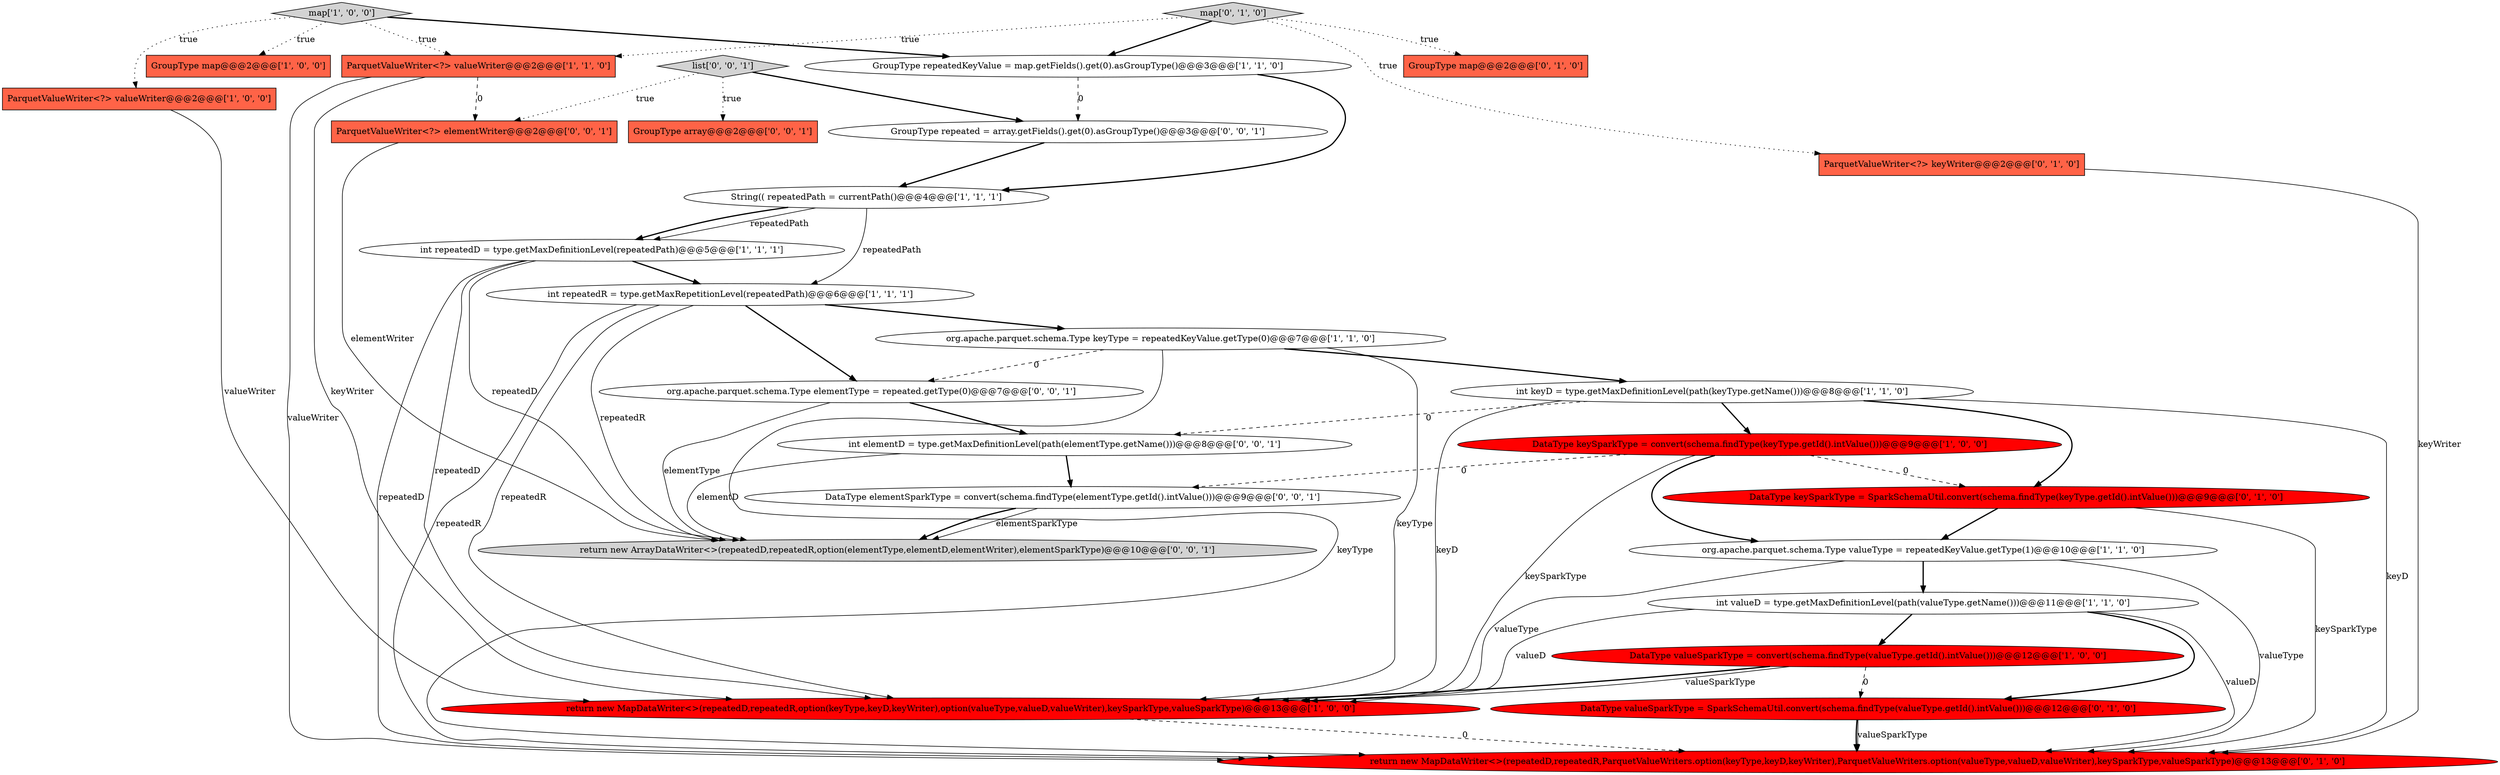 digraph {
10 [style = filled, label = "int keyD = type.getMaxDefinitionLevel(path(keyType.getName()))@@@8@@@['1', '1', '0']", fillcolor = white, shape = ellipse image = "AAA0AAABBB1BBB"];
7 [style = filled, label = "DataType keySparkType = convert(schema.findType(keyType.getId().intValue()))@@@9@@@['1', '0', '0']", fillcolor = red, shape = ellipse image = "AAA1AAABBB1BBB"];
22 [style = filled, label = "org.apache.parquet.schema.Type elementType = repeated.getType(0)@@@7@@@['0', '0', '1']", fillcolor = white, shape = ellipse image = "AAA0AAABBB3BBB"];
0 [style = filled, label = "int repeatedR = type.getMaxRepetitionLevel(repeatedPath)@@@6@@@['1', '1', '1']", fillcolor = white, shape = ellipse image = "AAA0AAABBB1BBB"];
23 [style = filled, label = "list['0', '0', '1']", fillcolor = lightgray, shape = diamond image = "AAA0AAABBB3BBB"];
19 [style = filled, label = "GroupType map@@@2@@@['0', '1', '0']", fillcolor = tomato, shape = box image = "AAA0AAABBB2BBB"];
6 [style = filled, label = "return new MapDataWriter<>(repeatedD,repeatedR,option(keyType,keyD,keyWriter),option(valueType,valueD,valueWriter),keySparkType,valueSparkType)@@@13@@@['1', '0', '0']", fillcolor = red, shape = ellipse image = "AAA1AAABBB1BBB"];
27 [style = filled, label = "GroupType repeated = array.getFields().get(0).asGroupType()@@@3@@@['0', '0', '1']", fillcolor = white, shape = ellipse image = "AAA0AAABBB3BBB"];
14 [style = filled, label = "ParquetValueWriter<?> valueWriter@@@2@@@['1', '1', '0']", fillcolor = tomato, shape = box image = "AAA0AAABBB1BBB"];
20 [style = filled, label = "DataType keySparkType = SparkSchemaUtil.convert(schema.findType(keyType.getId().intValue()))@@@9@@@['0', '1', '0']", fillcolor = red, shape = ellipse image = "AAA1AAABBB2BBB"];
21 [style = filled, label = "GroupType array@@@2@@@['0', '0', '1']", fillcolor = tomato, shape = box image = "AAA0AAABBB3BBB"];
1 [style = filled, label = "ParquetValueWriter<?> valueWriter@@@2@@@['1', '0', '0']", fillcolor = tomato, shape = box image = "AAA0AAABBB1BBB"];
5 [style = filled, label = "DataType valueSparkType = convert(schema.findType(valueType.getId().intValue()))@@@12@@@['1', '0', '0']", fillcolor = red, shape = ellipse image = "AAA1AAABBB1BBB"];
2 [style = filled, label = "map['1', '0', '0']", fillcolor = lightgray, shape = diamond image = "AAA0AAABBB1BBB"];
11 [style = filled, label = "String(( repeatedPath = currentPath()@@@4@@@['1', '1', '1']", fillcolor = white, shape = ellipse image = "AAA0AAABBB1BBB"];
8 [style = filled, label = "int repeatedD = type.getMaxDefinitionLevel(repeatedPath)@@@5@@@['1', '1', '1']", fillcolor = white, shape = ellipse image = "AAA0AAABBB1BBB"];
18 [style = filled, label = "map['0', '1', '0']", fillcolor = lightgray, shape = diamond image = "AAA0AAABBB2BBB"];
13 [style = filled, label = "org.apache.parquet.schema.Type valueType = repeatedKeyValue.getType(1)@@@10@@@['1', '1', '0']", fillcolor = white, shape = ellipse image = "AAA0AAABBB1BBB"];
4 [style = filled, label = "GroupType map@@@2@@@['1', '0', '0']", fillcolor = tomato, shape = box image = "AAA0AAABBB1BBB"];
3 [style = filled, label = "GroupType repeatedKeyValue = map.getFields().get(0).asGroupType()@@@3@@@['1', '1', '0']", fillcolor = white, shape = ellipse image = "AAA0AAABBB1BBB"];
16 [style = filled, label = "return new MapDataWriter<>(repeatedD,repeatedR,ParquetValueWriters.option(keyType,keyD,keyWriter),ParquetValueWriters.option(valueType,valueD,valueWriter),keySparkType,valueSparkType)@@@13@@@['0', '1', '0']", fillcolor = red, shape = ellipse image = "AAA1AAABBB2BBB"];
9 [style = filled, label = "org.apache.parquet.schema.Type keyType = repeatedKeyValue.getType(0)@@@7@@@['1', '1', '0']", fillcolor = white, shape = ellipse image = "AAA0AAABBB1BBB"];
17 [style = filled, label = "ParquetValueWriter<?> keyWriter@@@2@@@['0', '1', '0']", fillcolor = tomato, shape = box image = "AAA0AAABBB2BBB"];
25 [style = filled, label = "int elementD = type.getMaxDefinitionLevel(path(elementType.getName()))@@@8@@@['0', '0', '1']", fillcolor = white, shape = ellipse image = "AAA0AAABBB3BBB"];
12 [style = filled, label = "int valueD = type.getMaxDefinitionLevel(path(valueType.getName()))@@@11@@@['1', '1', '0']", fillcolor = white, shape = ellipse image = "AAA0AAABBB1BBB"];
26 [style = filled, label = "ParquetValueWriter<?> elementWriter@@@2@@@['0', '0', '1']", fillcolor = tomato, shape = box image = "AAA0AAABBB3BBB"];
28 [style = filled, label = "DataType elementSparkType = convert(schema.findType(elementType.getId().intValue()))@@@9@@@['0', '0', '1']", fillcolor = white, shape = ellipse image = "AAA0AAABBB3BBB"];
24 [style = filled, label = "return new ArrayDataWriter<>(repeatedD,repeatedR,option(elementType,elementD,elementWriter),elementSparkType)@@@10@@@['0', '0', '1']", fillcolor = lightgray, shape = ellipse image = "AAA0AAABBB3BBB"];
15 [style = filled, label = "DataType valueSparkType = SparkSchemaUtil.convert(schema.findType(valueType.getId().intValue()))@@@12@@@['0', '1', '0']", fillcolor = red, shape = ellipse image = "AAA1AAABBB2BBB"];
7->13 [style = bold, label=""];
22->25 [style = bold, label=""];
17->16 [style = solid, label="keyWriter"];
11->0 [style = solid, label="repeatedPath"];
15->16 [style = solid, label="valueSparkType"];
0->9 [style = bold, label=""];
10->20 [style = bold, label=""];
20->13 [style = bold, label=""];
9->6 [style = solid, label="keyType"];
18->3 [style = bold, label=""];
12->6 [style = solid, label="valueD"];
12->5 [style = bold, label=""];
25->28 [style = bold, label=""];
23->27 [style = bold, label=""];
7->6 [style = solid, label="keySparkType"];
20->16 [style = solid, label="keySparkType"];
2->3 [style = bold, label=""];
3->27 [style = dashed, label="0"];
13->6 [style = solid, label="valueType"];
12->15 [style = bold, label=""];
18->19 [style = dotted, label="true"];
3->11 [style = bold, label=""];
23->21 [style = dotted, label="true"];
7->20 [style = dashed, label="0"];
28->24 [style = solid, label="elementSparkType"];
9->22 [style = dashed, label="0"];
9->10 [style = bold, label=""];
13->16 [style = solid, label="valueType"];
15->16 [style = bold, label=""];
0->6 [style = solid, label="repeatedR"];
0->24 [style = solid, label="repeatedR"];
10->7 [style = bold, label=""];
18->14 [style = dotted, label="true"];
22->24 [style = solid, label="elementType"];
8->24 [style = solid, label="repeatedD"];
14->26 [style = dashed, label="0"];
0->16 [style = solid, label="repeatedR"];
14->6 [style = solid, label="keyWriter"];
11->8 [style = solid, label="repeatedPath"];
8->16 [style = solid, label="repeatedD"];
8->0 [style = bold, label=""];
1->6 [style = solid, label="valueWriter"];
23->26 [style = dotted, label="true"];
6->16 [style = dashed, label="0"];
13->12 [style = bold, label=""];
5->6 [style = bold, label=""];
27->11 [style = bold, label=""];
12->16 [style = solid, label="valueD"];
10->6 [style = solid, label="keyD"];
7->28 [style = dashed, label="0"];
2->1 [style = dotted, label="true"];
0->22 [style = bold, label=""];
2->4 [style = dotted, label="true"];
10->16 [style = solid, label="keyD"];
25->24 [style = solid, label="elementD"];
28->24 [style = bold, label=""];
11->8 [style = bold, label=""];
2->14 [style = dotted, label="true"];
18->17 [style = dotted, label="true"];
8->6 [style = solid, label="repeatedD"];
26->24 [style = solid, label="elementWriter"];
9->16 [style = solid, label="keyType"];
5->6 [style = solid, label="valueSparkType"];
5->15 [style = dashed, label="0"];
14->16 [style = solid, label="valueWriter"];
10->25 [style = dashed, label="0"];
}
